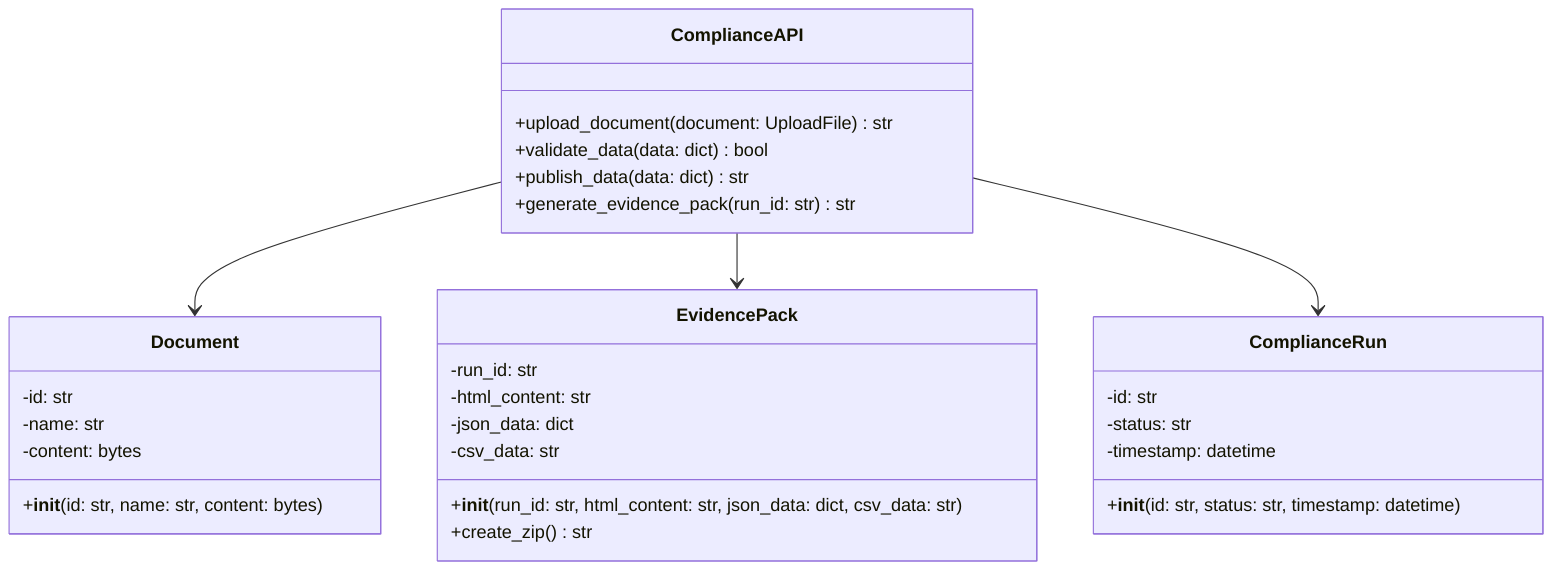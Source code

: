 classDiagram
    class ComplianceAPI {
        +upload_document(document: UploadFile) str
        +validate_data(data: dict) bool
        +publish_data(data: dict) str
        +generate_evidence_pack(run_id: str) str
    }
    class Document {
        -id: str
        -name: str
        -content: bytes
        +__init__(id: str, name: str, content: bytes)
    }
    class EvidencePack {
        -run_id: str
        -html_content: str
        -json_data: dict
        -csv_data: str
        +__init__(run_id: str, html_content: str, json_data: dict, csv_data: str)
        +create_zip() str
    }
    class ComplianceRun {
        -id: str
        -status: str
        -timestamp: datetime
        +__init__(id: str, status: str, timestamp: datetime)
    }
    ComplianceAPI --> Document
    ComplianceAPI --> EvidencePack
    ComplianceAPI --> ComplianceRun
